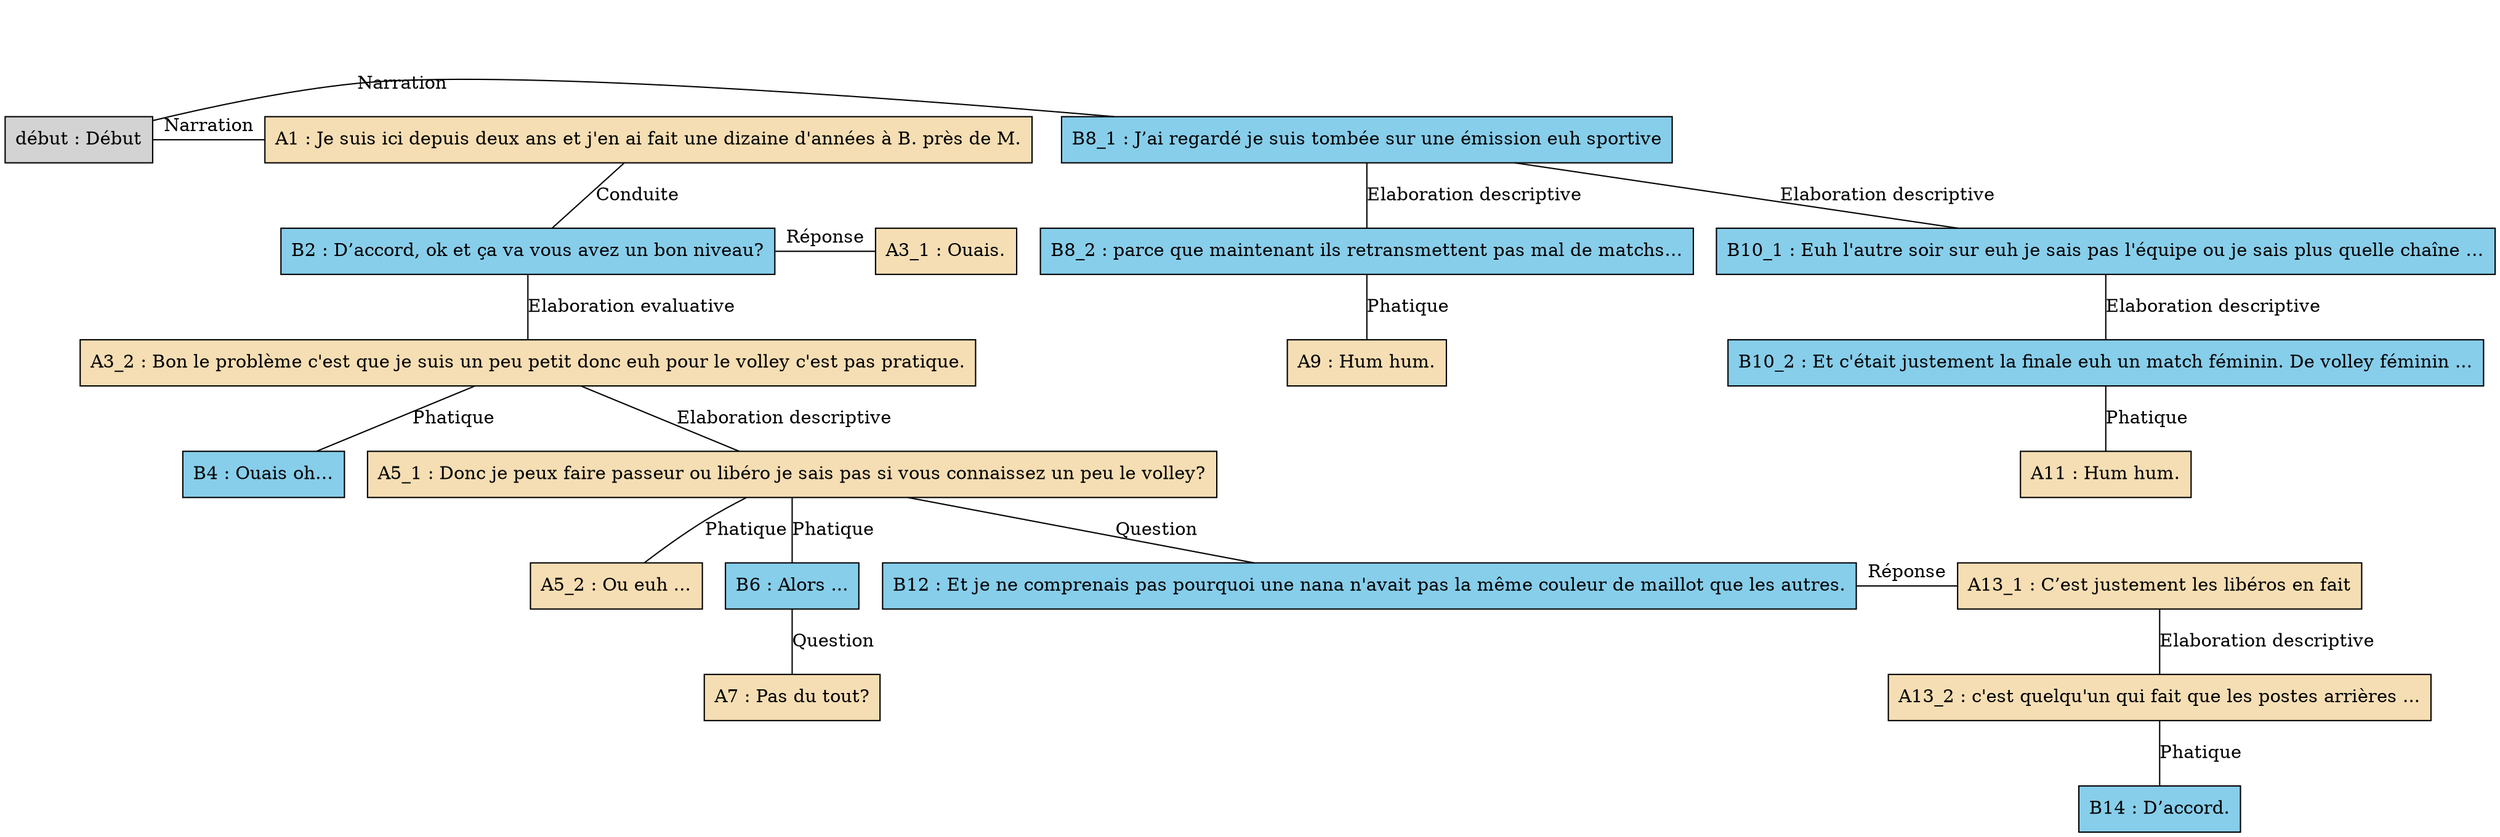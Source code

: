 digraph "Volley_-_E15" {
	node [shape=box style=filled]
	newrank=true
	zero [style=invis]
	"début" [label="début : Début"]
	A1 [label="A1 : Je suis ici depuis deux ans et j'en ai fait une dizaine d'années à B. près de M." fillcolor=wheat]
	B2 [label="B2 : D’accord, ok et ça va vous avez un bon niveau?" fillcolor=skyblue]
	A3_1 [label="A3_1 : Ouais." fillcolor=wheat]
	A3_2 [label="A3_2 : Bon le problème c'est que je suis un peu petit donc euh pour le volley c'est pas pratique." fillcolor=wheat]
	B4 [label="B4 : Ouais oh…" fillcolor=skyblue]
	A5_1 [label="A5_1 : Donc je peux faire passeur ou libéro je sais pas si vous connaissez un peu le volley?" fillcolor=wheat]
	A5_2 [label="A5_2 : Ou euh ..." fillcolor=wheat]
	B6 [label="B6 : Alors ..." fillcolor=skyblue]
	A7 [label="A7 : Pas du tout?" fillcolor=wheat]
	B8_1 [label="B8_1 : J’ai regardé je suis tombée sur une émission euh sportive" fillcolor=skyblue]
	B8_2 [label="B8_2 : parce que maintenant ils retransmettent pas mal de matchs…" fillcolor=skyblue]
	A9 [label="A9 : Hum hum." fillcolor=wheat]
	B10_1 [label="B10_1 : Euh l'autre soir sur euh je sais pas l'équipe ou je sais plus quelle chaîne …" fillcolor=skyblue]
	B10_2 [label="B10_2 : Et c'était justement la finale euh un match féminin. De volley féminin ..." fillcolor=skyblue]
	A11 [label="A11 : Hum hum." fillcolor=wheat]
	B12 [label="B12 : Et je ne comprenais pas pourquoi une nana n'avait pas la même couleur de maillot que les autres." fillcolor=skyblue]
	A13_1 [label="A13_1 : C’est justement les libéros en fait" fillcolor=wheat]
	A13_2 [label="A13_2 : c'est quelqu'un qui fait que les postes arrières ..." fillcolor=wheat]
	B14 [label="B14 : D’accord." fillcolor=skyblue]
	zero -> "début" [label="" style=invis]
	zero -> A1 [style=invis weight=1]
	"début" -> A1 [label=Narration constraint=false dir=none]
	A1 -> B2 [label=Conduite dir=none weight=2]
	A1 -> A3_1 [style=invis weight=1]
	B2 -> A3_1 [label="Réponse" constraint=false dir=none]
	B2 -> A3_2 [label="Elaboration evaluative" dir=none weight=2]
	A3_2 -> B4 [label=Phatique dir=none weight=2]
	A5_1 -> A5_2 [label=Phatique dir=none weight=2]
	A5_1 -> B6 [label=Phatique dir=none weight=2]
	B6 -> A7 [label=Question dir=none weight=2]
	B8_2 -> A9 [label=Phatique dir=none weight=2]
	B10_2 -> A11 [label=Phatique dir=none weight=2]
	A5_1 -> A13_1 [style=invis weight=1]
	B12 -> A13_1 [label="Réponse" constraint=false dir=none]
	A13_2 -> B14 [label=Phatique dir=none weight=2]
	A13_1 -> A13_2 [label="Elaboration descriptive" dir=none weight=2]
	B10_1 -> B10_2 [label="Elaboration descriptive" dir=none weight=2]
	zero -> B8_1 [style=invis weight=1]
	"début" -> B8_1 [label=Narration constraint=false dir=none]
	B8_1 -> B8_2 [label="Elaboration descriptive" dir=none weight=2]
	A3_2 -> A5_1 [label="Elaboration descriptive" dir=none weight=2]
	B8_1 -> B10_1 [label="Elaboration descriptive" dir=none weight=2]
	A5_1 -> B12 [label=Question dir=none weight=2]
}
